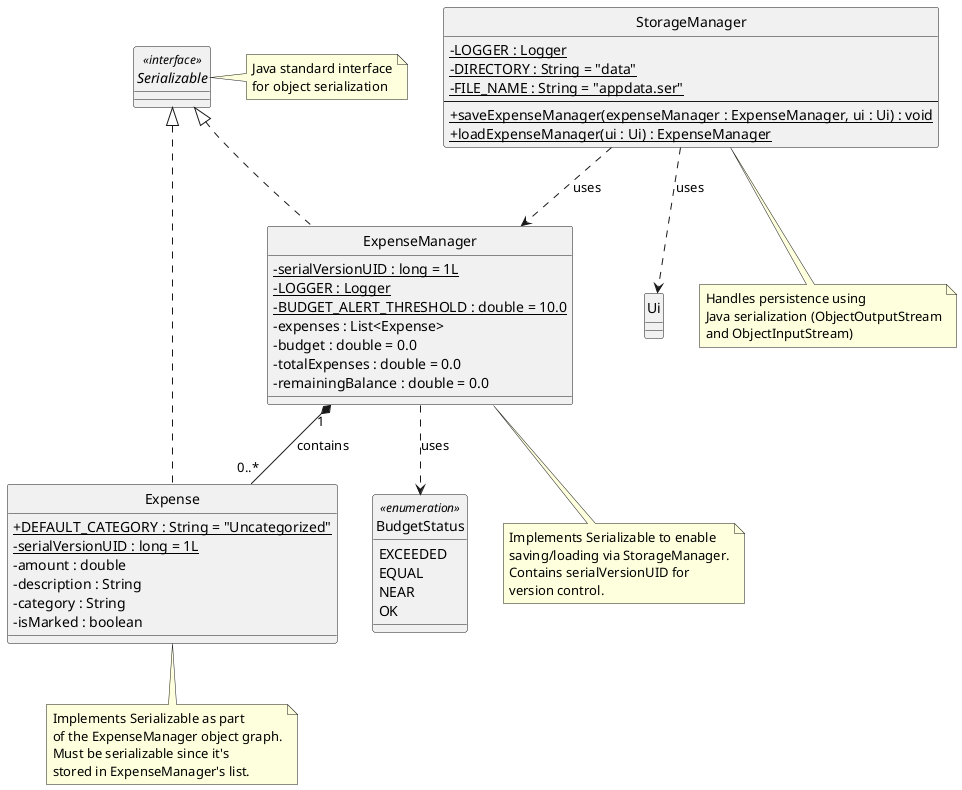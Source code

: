 @startuml
hide circle
skinparam classAttributeIconSize 0

interface Serializable <<interface>> {
}

class StorageManager {
  - {static} LOGGER : Logger
  - {static} DIRECTORY : String = "data"
  - {static} FILE_NAME : String = "appdata.ser"
  --
  + {static} saveExpenseManager(expenseManager : ExpenseManager, ui : Ui) : void
  + {static} loadExpenseManager(ui : Ui) : ExpenseManager
}

class ExpenseManager implements Serializable {
  - {static} serialVersionUID : long = 1L
  - {static} LOGGER : Logger
  - {static} BUDGET_ALERT_THRESHOLD : double = 10.0
  - expenses : List<Expense>
  - budget : double = 0.0
  - totalExpenses : double = 0.0
  - remainingBalance : double = 0.0
}

class Expense implements Serializable {
  + {static} DEFAULT_CATEGORY : String = "Uncategorized"
  - {static} serialVersionUID : long = 1L
  - amount : double
  - description : String
  - category : String
  - isMarked : boolean
}

class Ui {
}

enum BudgetStatus <<enumeration>> {
  EXCEEDED
  EQUAL
  NEAR
  OK
}

StorageManager ..> ExpenseManager : uses
StorageManager ..> Ui : uses
ExpenseManager "1" *-- "0..*" Expense : contains
ExpenseManager ..> BudgetStatus : uses

note right of Serializable
  Java standard interface
  for object serialization
end note

note bottom of StorageManager
  Handles persistence using
  Java serialization (ObjectOutputStream
  and ObjectInputStream)
end note

note bottom of ExpenseManager
  Implements Serializable to enable
  saving/loading via StorageManager.
  Contains serialVersionUID for
  version control.
end note

note bottom of Expense
  Implements Serializable as part
  of the ExpenseManager object graph.
  Must be serializable since it's
  stored in ExpenseManager's list.
end note

@enduml